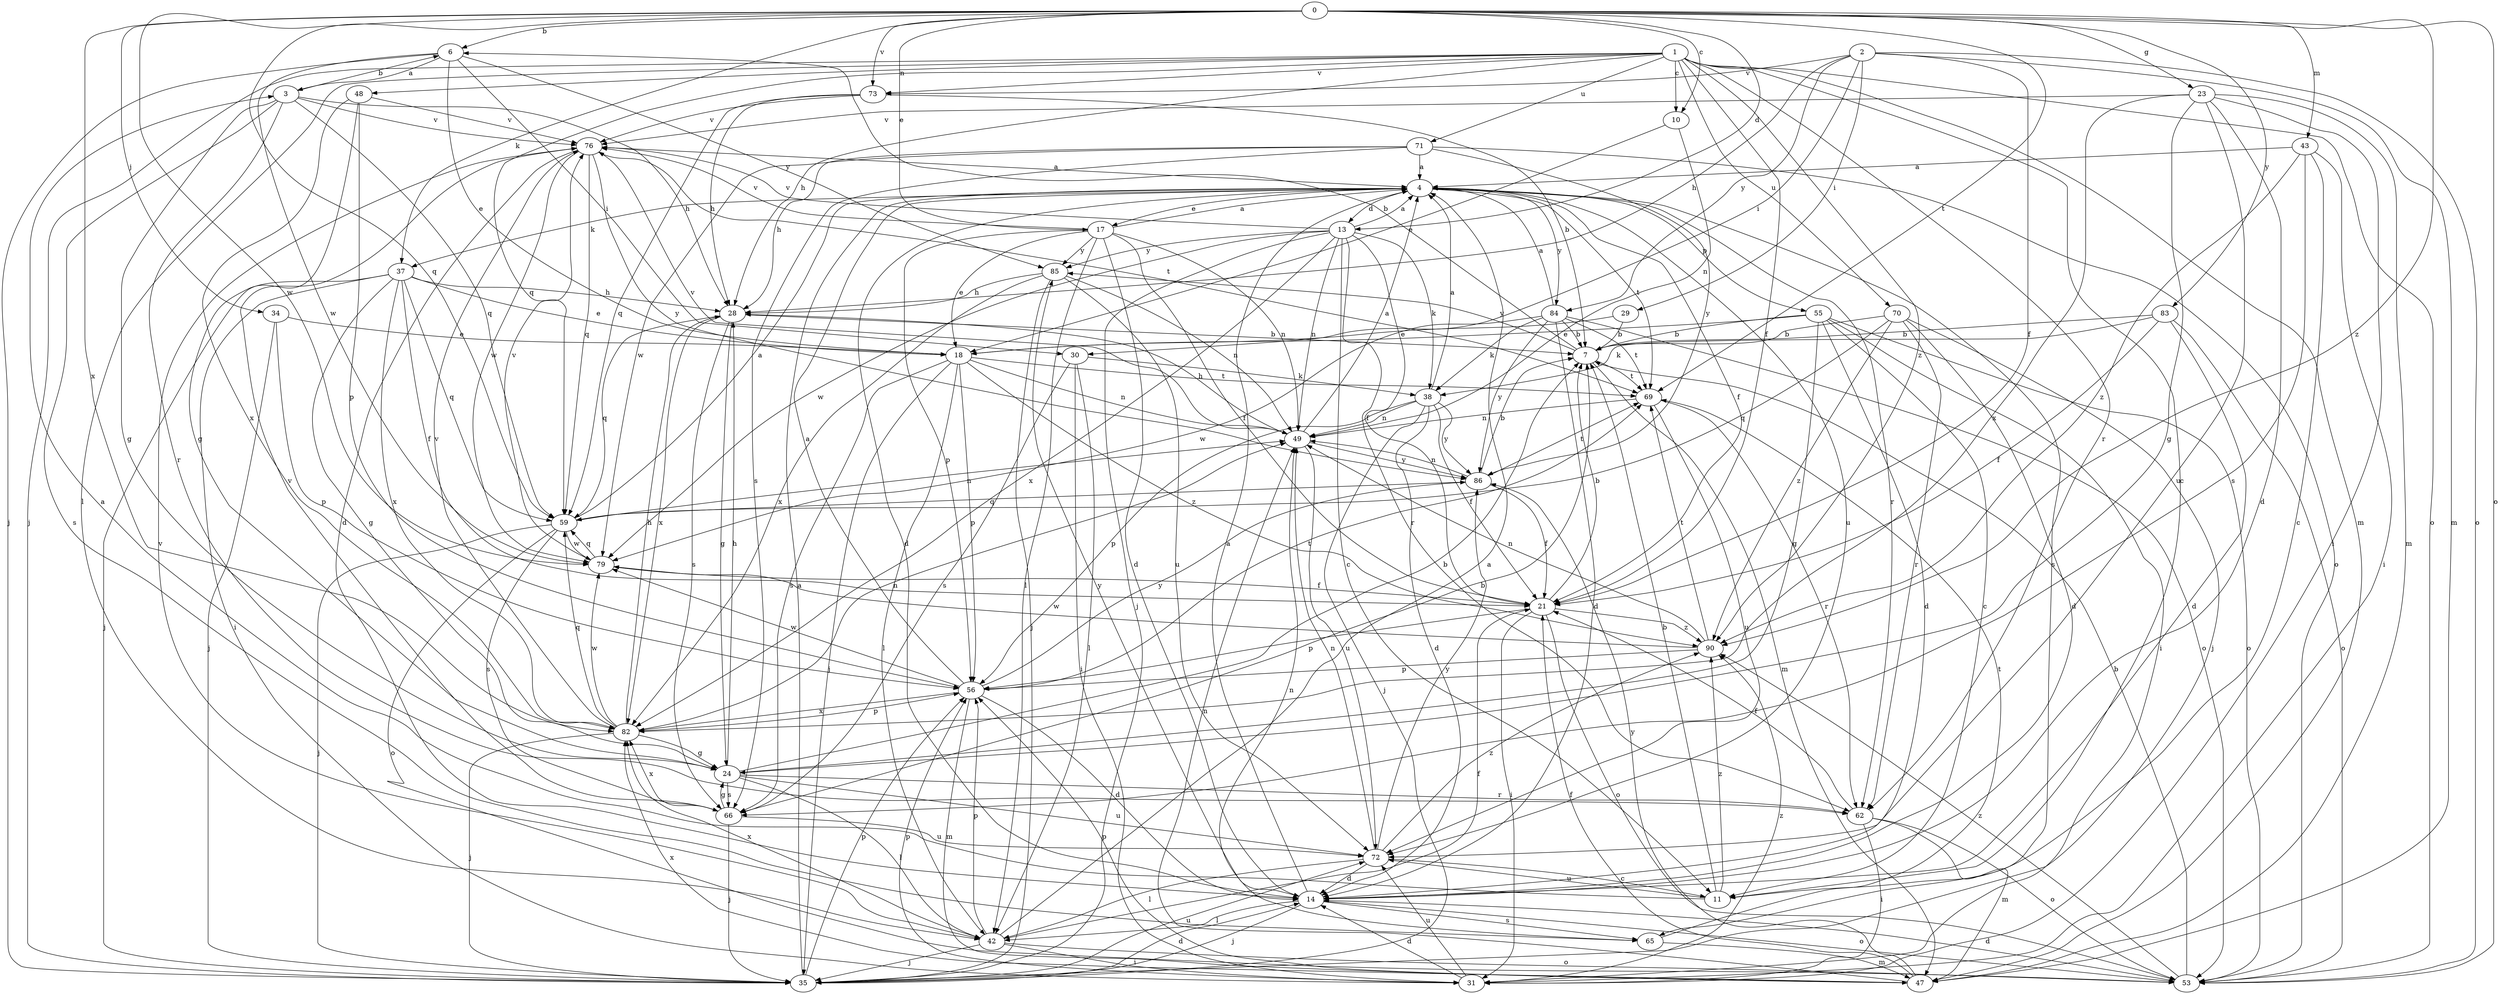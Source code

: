 strict digraph  {
0;
1;
2;
3;
4;
6;
7;
10;
11;
13;
14;
17;
18;
21;
23;
24;
28;
29;
30;
31;
34;
35;
37;
38;
42;
43;
47;
48;
49;
53;
55;
56;
59;
62;
65;
66;
69;
70;
71;
72;
73;
76;
79;
82;
83;
84;
85;
86;
90;
0 -> 6  [label=b];
0 -> 10  [label=c];
0 -> 13  [label=d];
0 -> 17  [label=e];
0 -> 23  [label=g];
0 -> 34  [label=j];
0 -> 37  [label=k];
0 -> 43  [label=m];
0 -> 53  [label=o];
0 -> 59  [label=q];
0 -> 69  [label=t];
0 -> 73  [label=v];
0 -> 79  [label=w];
0 -> 82  [label=x];
0 -> 83  [label=y];
0 -> 90  [label=z];
1 -> 10  [label=c];
1 -> 11  [label=c];
1 -> 21  [label=f];
1 -> 28  [label=h];
1 -> 35  [label=j];
1 -> 42  [label=l];
1 -> 47  [label=m];
1 -> 48  [label=n];
1 -> 53  [label=o];
1 -> 59  [label=q];
1 -> 62  [label=r];
1 -> 70  [label=u];
1 -> 71  [label=u];
1 -> 73  [label=v];
1 -> 90  [label=z];
2 -> 21  [label=f];
2 -> 28  [label=h];
2 -> 29  [label=i];
2 -> 30  [label=i];
2 -> 47  [label=m];
2 -> 53  [label=o];
2 -> 73  [label=v];
2 -> 84  [label=y];
3 -> 6  [label=b];
3 -> 24  [label=g];
3 -> 28  [label=h];
3 -> 59  [label=q];
3 -> 62  [label=r];
3 -> 65  [label=s];
3 -> 76  [label=v];
4 -> 13  [label=d];
4 -> 14  [label=d];
4 -> 17  [label=e];
4 -> 21  [label=f];
4 -> 37  [label=k];
4 -> 55  [label=p];
4 -> 62  [label=r];
4 -> 65  [label=s];
4 -> 69  [label=t];
4 -> 72  [label=u];
4 -> 84  [label=y];
6 -> 3  [label=a];
6 -> 18  [label=e];
6 -> 30  [label=i];
6 -> 35  [label=j];
6 -> 79  [label=w];
6 -> 85  [label=y];
7 -> 6  [label=b];
7 -> 47  [label=m];
7 -> 69  [label=t];
7 -> 85  [label=y];
10 -> 18  [label=e];
10 -> 49  [label=n];
11 -> 3  [label=a];
11 -> 7  [label=b];
11 -> 72  [label=u];
11 -> 90  [label=z];
13 -> 4  [label=a];
13 -> 11  [label=c];
13 -> 21  [label=f];
13 -> 35  [label=j];
13 -> 38  [label=k];
13 -> 49  [label=n];
13 -> 62  [label=r];
13 -> 76  [label=v];
13 -> 79  [label=w];
13 -> 82  [label=x];
13 -> 85  [label=y];
14 -> 4  [label=a];
14 -> 35  [label=j];
14 -> 42  [label=l];
14 -> 53  [label=o];
14 -> 65  [label=s];
14 -> 85  [label=y];
17 -> 4  [label=a];
17 -> 14  [label=d];
17 -> 18  [label=e];
17 -> 21  [label=f];
17 -> 42  [label=l];
17 -> 49  [label=n];
17 -> 56  [label=p];
17 -> 76  [label=v];
17 -> 85  [label=y];
18 -> 35  [label=j];
18 -> 42  [label=l];
18 -> 49  [label=n];
18 -> 56  [label=p];
18 -> 66  [label=s];
18 -> 69  [label=t];
18 -> 90  [label=z];
21 -> 7  [label=b];
21 -> 31  [label=i];
21 -> 53  [label=o];
21 -> 56  [label=p];
21 -> 90  [label=z];
23 -> 14  [label=d];
23 -> 24  [label=g];
23 -> 31  [label=i];
23 -> 47  [label=m];
23 -> 72  [label=u];
23 -> 76  [label=v];
23 -> 82  [label=x];
24 -> 7  [label=b];
24 -> 28  [label=h];
24 -> 42  [label=l];
24 -> 62  [label=r];
24 -> 66  [label=s];
24 -> 72  [label=u];
28 -> 7  [label=b];
28 -> 24  [label=g];
28 -> 59  [label=q];
28 -> 66  [label=s];
28 -> 82  [label=x];
29 -> 7  [label=b];
29 -> 18  [label=e];
30 -> 31  [label=i];
30 -> 38  [label=k];
30 -> 42  [label=l];
30 -> 66  [label=s];
31 -> 14  [label=d];
31 -> 56  [label=p];
31 -> 72  [label=u];
31 -> 90  [label=z];
34 -> 18  [label=e];
34 -> 35  [label=j];
34 -> 56  [label=p];
35 -> 4  [label=a];
35 -> 14  [label=d];
35 -> 56  [label=p];
35 -> 72  [label=u];
37 -> 18  [label=e];
37 -> 21  [label=f];
37 -> 24  [label=g];
37 -> 28  [label=h];
37 -> 31  [label=i];
37 -> 35  [label=j];
37 -> 59  [label=q];
37 -> 82  [label=x];
38 -> 4  [label=a];
38 -> 14  [label=d];
38 -> 21  [label=f];
38 -> 35  [label=j];
38 -> 49  [label=n];
38 -> 56  [label=p];
38 -> 86  [label=y];
42 -> 4  [label=a];
42 -> 21  [label=f];
42 -> 31  [label=i];
42 -> 35  [label=j];
42 -> 53  [label=o];
42 -> 56  [label=p];
42 -> 76  [label=v];
42 -> 82  [label=x];
43 -> 4  [label=a];
43 -> 11  [label=c];
43 -> 31  [label=i];
43 -> 66  [label=s];
43 -> 90  [label=z];
47 -> 21  [label=f];
47 -> 49  [label=n];
47 -> 56  [label=p];
47 -> 82  [label=x];
47 -> 86  [label=y];
48 -> 24  [label=g];
48 -> 56  [label=p];
48 -> 76  [label=v];
48 -> 82  [label=x];
49 -> 4  [label=a];
49 -> 28  [label=h];
49 -> 72  [label=u];
49 -> 76  [label=v];
49 -> 86  [label=y];
53 -> 7  [label=b];
53 -> 14  [label=d];
53 -> 90  [label=z];
55 -> 7  [label=b];
55 -> 11  [label=c];
55 -> 14  [label=d];
55 -> 18  [label=e];
55 -> 24  [label=g];
55 -> 31  [label=i];
55 -> 53  [label=o];
56 -> 4  [label=a];
56 -> 14  [label=d];
56 -> 47  [label=m];
56 -> 69  [label=t];
56 -> 79  [label=w];
56 -> 82  [label=x];
56 -> 86  [label=y];
59 -> 4  [label=a];
59 -> 35  [label=j];
59 -> 49  [label=n];
59 -> 53  [label=o];
59 -> 66  [label=s];
59 -> 79  [label=w];
62 -> 21  [label=f];
62 -> 31  [label=i];
62 -> 47  [label=m];
62 -> 53  [label=o];
65 -> 47  [label=m];
65 -> 49  [label=n];
65 -> 69  [label=t];
66 -> 7  [label=b];
66 -> 24  [label=g];
66 -> 35  [label=j];
66 -> 72  [label=u];
66 -> 76  [label=v];
66 -> 82  [label=x];
69 -> 49  [label=n];
69 -> 62  [label=r];
69 -> 72  [label=u];
70 -> 7  [label=b];
70 -> 14  [label=d];
70 -> 35  [label=j];
70 -> 59  [label=q];
70 -> 62  [label=r];
70 -> 90  [label=z];
71 -> 4  [label=a];
71 -> 28  [label=h];
71 -> 53  [label=o];
71 -> 66  [label=s];
71 -> 79  [label=w];
71 -> 86  [label=y];
72 -> 11  [label=c];
72 -> 14  [label=d];
72 -> 42  [label=l];
72 -> 49  [label=n];
72 -> 86  [label=y];
72 -> 90  [label=z];
73 -> 7  [label=b];
73 -> 28  [label=h];
73 -> 59  [label=q];
73 -> 76  [label=v];
76 -> 4  [label=a];
76 -> 14  [label=d];
76 -> 59  [label=q];
76 -> 69  [label=t];
76 -> 79  [label=w];
76 -> 86  [label=y];
79 -> 21  [label=f];
79 -> 59  [label=q];
79 -> 76  [label=v];
82 -> 24  [label=g];
82 -> 28  [label=h];
82 -> 35  [label=j];
82 -> 49  [label=n];
82 -> 56  [label=p];
82 -> 59  [label=q];
82 -> 76  [label=v];
82 -> 79  [label=w];
83 -> 7  [label=b];
83 -> 14  [label=d];
83 -> 21  [label=f];
83 -> 38  [label=k];
83 -> 53  [label=o];
84 -> 4  [label=a];
84 -> 7  [label=b];
84 -> 14  [label=d];
84 -> 38  [label=k];
84 -> 53  [label=o];
84 -> 69  [label=t];
84 -> 79  [label=w];
84 -> 86  [label=y];
85 -> 28  [label=h];
85 -> 35  [label=j];
85 -> 49  [label=n];
85 -> 72  [label=u];
85 -> 82  [label=x];
86 -> 7  [label=b];
86 -> 21  [label=f];
86 -> 49  [label=n];
86 -> 59  [label=q];
86 -> 69  [label=t];
90 -> 49  [label=n];
90 -> 56  [label=p];
90 -> 69  [label=t];
90 -> 79  [label=w];
}
